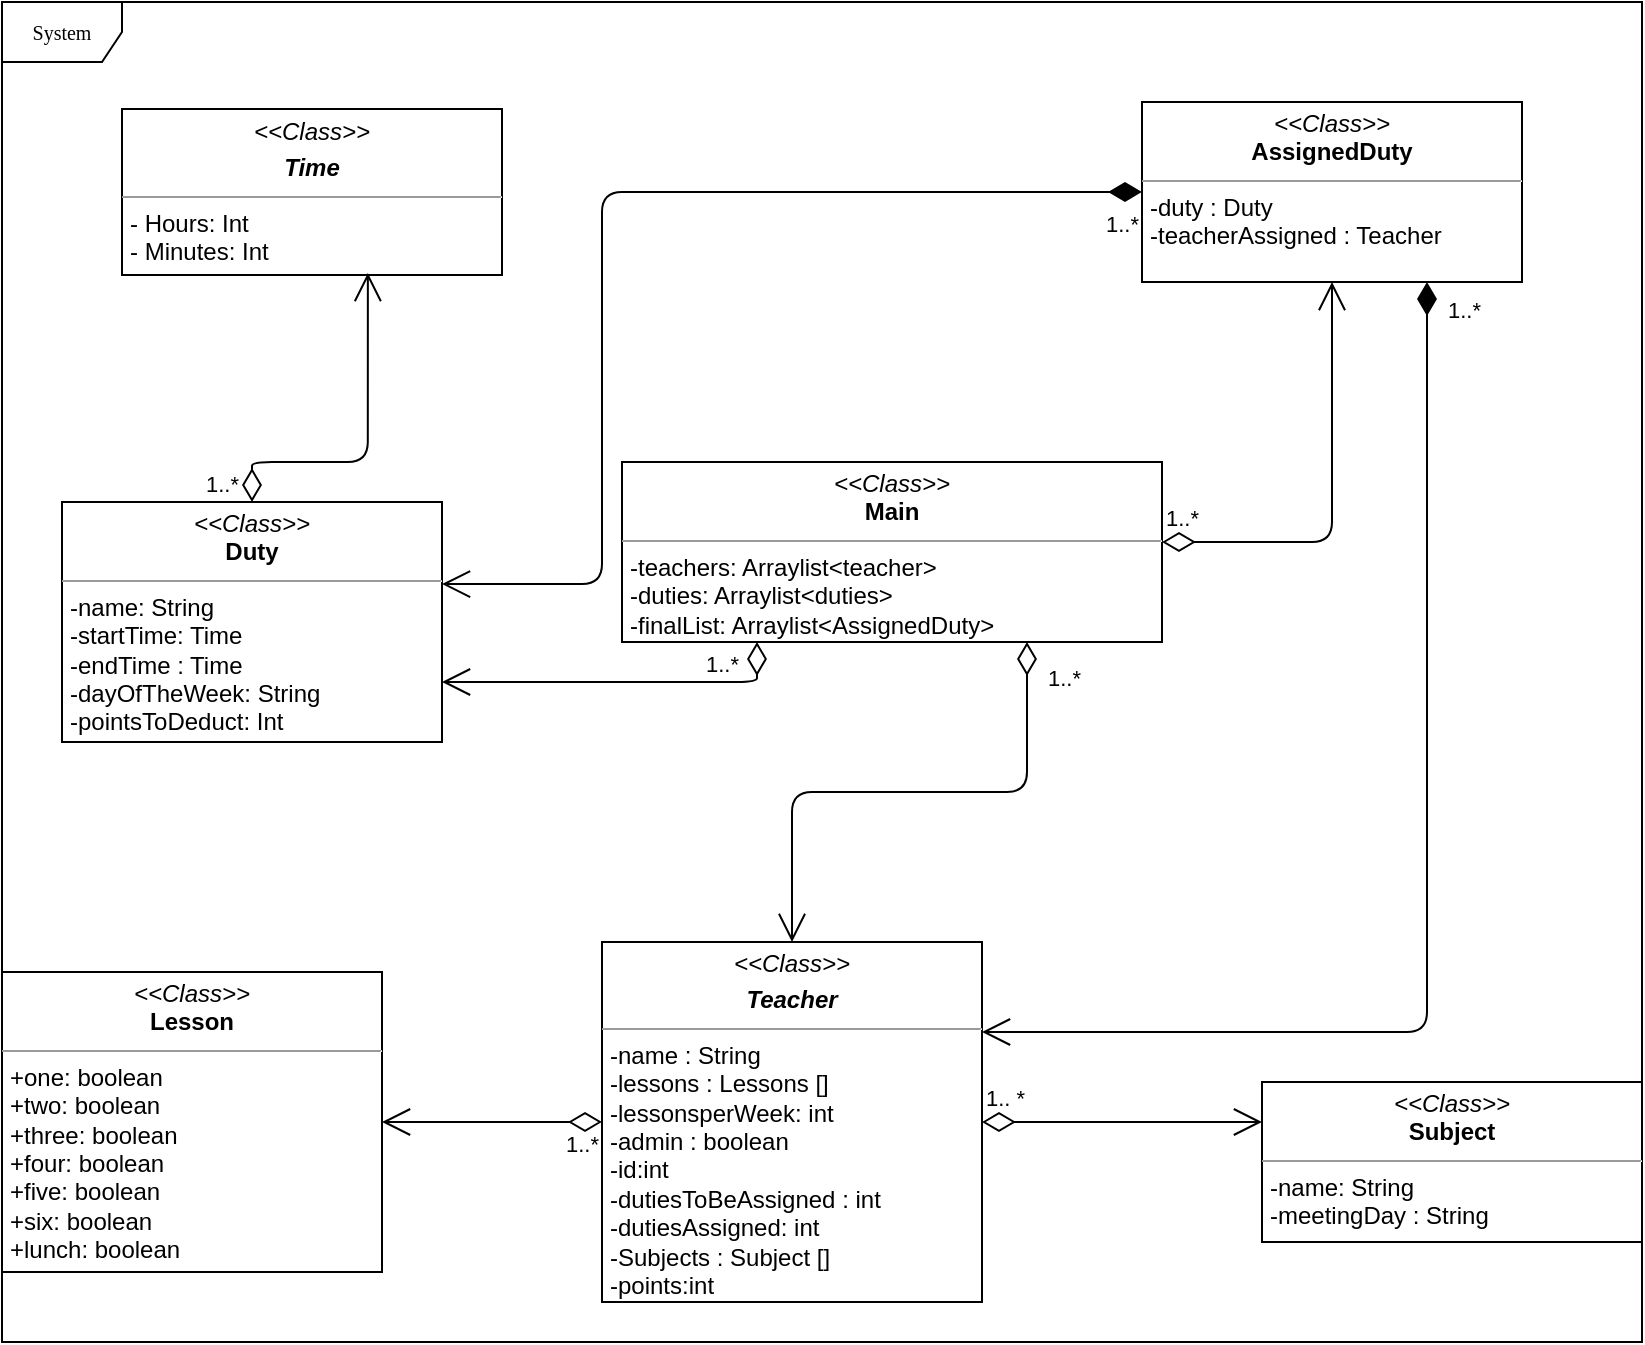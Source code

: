 <mxfile version="13.9.9" type="device"><diagram name="Page-1" id="c4acf3e9-155e-7222-9cf6-157b1a14988f"><mxGraphModel dx="1186" dy="725" grid="1" gridSize="10" guides="1" tooltips="1" connect="1" arrows="1" fold="1" page="1" pageScale="1" pageWidth="850" pageHeight="1100" background="#ffffff" math="0" shadow="0"><root><mxCell id="0"/><mxCell id="1" parent="0"/><mxCell id="17acba5748e5396b-1" value="System" style="shape=umlFrame;whiteSpace=wrap;html=1;rounded=0;shadow=0;comic=0;labelBackgroundColor=none;strokeWidth=1;fontFamily=Verdana;fontSize=10;align=center;" parent="1" vertex="1"><mxGeometry x="20" y="30" width="820" height="670" as="geometry"/></mxCell><mxCell id="5d2195bd80daf111-12" value="&lt;p style=&quot;margin: 0px ; margin-top: 4px ; text-align: center&quot;&gt;&lt;i&gt;&amp;lt;&amp;lt;Class&amp;gt;&amp;gt;&lt;/i&gt;&lt;br&gt;&lt;b&gt;Lesson&lt;/b&gt;&lt;/p&gt;&lt;hr size=&quot;1&quot;&gt;&lt;p style=&quot;margin: 0px ; margin-left: 4px&quot;&gt;+one: boolean&lt;br&gt;+two: boolean&lt;/p&gt;&lt;p style=&quot;margin: 0px ; margin-left: 4px&quot;&gt;+three: boolean&lt;/p&gt;&lt;p style=&quot;margin: 0px ; margin-left: 4px&quot;&gt;+four: boolean&lt;/p&gt;&lt;p style=&quot;margin: 0px ; margin-left: 4px&quot;&gt;+five: boolean&lt;/p&gt;&lt;p style=&quot;margin: 0px ; margin-left: 4px&quot;&gt;+six: boolean&lt;/p&gt;&lt;p style=&quot;margin: 0px ; margin-left: 4px&quot;&gt;+lunch: boolean&lt;/p&gt;&lt;p style=&quot;margin: 0px ; margin-left: 4px&quot;&gt;&lt;br&gt;&lt;/p&gt;" style="verticalAlign=top;align=left;overflow=fill;fontSize=12;fontFamily=Helvetica;html=1;rounded=0;shadow=0;comic=0;labelBackgroundColor=none;strokeWidth=1" parent="1" vertex="1"><mxGeometry x="20" y="515" width="190" height="150" as="geometry"/></mxCell><mxCell id="5d2195bd80daf111-15" value="&lt;p style=&quot;margin: 0px ; margin-top: 4px ; text-align: center&quot;&gt;&lt;i&gt;&amp;lt;&amp;lt;Class&amp;gt;&amp;gt;&lt;/i&gt;&lt;br&gt;&lt;b&gt;Main&lt;/b&gt;&lt;/p&gt;&lt;hr size=&quot;1&quot;&gt;&lt;p style=&quot;margin: 0px ; margin-left: 4px&quot;&gt;-teachers: Arraylist&amp;lt;teacher&amp;gt;&lt;br&gt;-duties: Arraylist&amp;lt;duties&amp;gt;&lt;/p&gt;&lt;p style=&quot;margin: 0px ; margin-left: 4px&quot;&gt;-finalList: Arraylist&amp;lt;AssignedDuty&amp;gt;&lt;/p&gt;&lt;p style=&quot;margin: 0px ; margin-left: 4px&quot;&gt;&lt;br&gt;&lt;/p&gt;" style="verticalAlign=top;align=left;overflow=fill;fontSize=12;fontFamily=Helvetica;html=1;rounded=0;shadow=0;comic=0;labelBackgroundColor=none;strokeWidth=1" parent="1" vertex="1"><mxGeometry x="330" y="260" width="270" height="90" as="geometry"/></mxCell><mxCell id="5d2195bd80daf111-18" value="&lt;p style=&quot;margin: 0px ; margin-top: 4px ; text-align: center&quot;&gt;&lt;i&gt;&amp;lt;&amp;lt;Class&amp;gt;&amp;gt;&lt;/i&gt;&lt;/p&gt;&lt;p style=&quot;margin: 0px ; margin-top: 4px ; text-align: center&quot;&gt;&lt;b&gt;&lt;i&gt;Time&lt;/i&gt;&lt;br&gt;&lt;/b&gt;&lt;/p&gt;&lt;hr size=&quot;1&quot;&gt;&lt;p style=&quot;margin: 0px ; margin-left: 4px&quot;&gt;- Hours: Int&lt;br&gt;- Minutes: Int&lt;/p&gt;&lt;p style=&quot;margin: 0px ; margin-left: 4px&quot;&gt;&lt;br&gt;&lt;/p&gt;" style="verticalAlign=top;align=left;overflow=fill;fontSize=12;fontFamily=Helvetica;html=1;rounded=0;shadow=0;comic=0;labelBackgroundColor=none;strokeWidth=1" parent="1" vertex="1"><mxGeometry x="80" y="83.5" width="190" height="83" as="geometry"/></mxCell><mxCell id="5d2195bd80daf111-19" value="&lt;p style=&quot;margin: 0px ; margin-top: 4px ; text-align: center&quot;&gt;&lt;i&gt;&amp;lt;&amp;lt;Class&amp;gt;&amp;gt;&lt;/i&gt;&lt;br&gt;&lt;b&gt;Duty&lt;/b&gt;&lt;/p&gt;&lt;hr size=&quot;1&quot;&gt;&lt;p style=&quot;margin: 0px ; margin-left: 4px&quot;&gt;-name: String&lt;br&gt;-startTime: Time&lt;/p&gt;&lt;p style=&quot;margin: 0px ; margin-left: 4px&quot;&gt;-endTime : Time&lt;/p&gt;&lt;p style=&quot;margin: 0px ; margin-left: 4px&quot;&gt;-dayOfTheWeek: String&lt;/p&gt;&lt;p style=&quot;margin: 0px ; margin-left: 4px&quot;&gt;-pointsToDeduct: Int&lt;/p&gt;&lt;p style=&quot;margin: 0px ; margin-left: 4px&quot;&gt;&lt;br&gt;&lt;/p&gt;" style="verticalAlign=top;align=left;overflow=fill;fontSize=12;fontFamily=Helvetica;html=1;rounded=0;shadow=0;comic=0;labelBackgroundColor=none;strokeWidth=1" parent="1" vertex="1"><mxGeometry x="50" y="280" width="190" height="120" as="geometry"/></mxCell><mxCell id="5d2195bd80daf111-20" value="&lt;p style=&quot;margin: 0px ; margin-top: 4px ; text-align: center&quot;&gt;&lt;i&gt;&amp;lt;&amp;lt;Class&amp;gt;&amp;gt;&lt;/i&gt;&lt;br&gt;&lt;/p&gt;&lt;p style=&quot;margin: 0px ; margin-top: 4px ; text-align: center&quot;&gt;&lt;b&gt;&lt;i&gt;Teacher&lt;/i&gt;&lt;/b&gt;&lt;/p&gt;&lt;hr size=&quot;1&quot;&gt;&lt;p style=&quot;margin: 0px ; margin-left: 4px&quot;&gt;-name : String&lt;/p&gt;&lt;p style=&quot;margin: 0px ; margin-left: 4px&quot;&gt;-lessons : Lessons []&lt;/p&gt;&lt;p style=&quot;margin: 0px ; margin-left: 4px&quot;&gt;-lessonsperWeek: int&lt;/p&gt;&lt;p style=&quot;margin: 0px ; margin-left: 4px&quot;&gt;-admin : boolean&lt;/p&gt;&lt;p style=&quot;margin: 0px ; margin-left: 4px&quot;&gt;-id:int&lt;/p&gt;&lt;p style=&quot;margin: 0px ; margin-left: 4px&quot;&gt;-dutiesToBeAssigned : int&lt;/p&gt;&lt;p style=&quot;margin: 0px ; margin-left: 4px&quot;&gt;-dutiesAssigned: int&lt;/p&gt;&lt;p style=&quot;margin: 0px ; margin-left: 4px&quot;&gt;-Subjects : Subject []&lt;/p&gt;&lt;p style=&quot;margin: 0px ; margin-left: 4px&quot;&gt;-points:int&lt;/p&gt;" style="verticalAlign=top;align=left;overflow=fill;fontSize=12;fontFamily=Helvetica;html=1;rounded=0;shadow=0;comic=0;labelBackgroundColor=none;strokeWidth=1" parent="1" vertex="1"><mxGeometry x="320" y="500" width="190" height="180" as="geometry"/></mxCell><mxCell id="4yt09IdOABRDSL4QT7EW-1" value="&lt;p style=&quot;margin: 0px ; margin-top: 4px ; text-align: center&quot;&gt;&lt;i&gt;&amp;lt;&amp;lt;Class&amp;gt;&amp;gt;&lt;/i&gt;&lt;br&gt;&lt;b&gt;Subject&lt;/b&gt;&lt;/p&gt;&lt;hr size=&quot;1&quot;&gt;&lt;p style=&quot;margin: 0px ; margin-left: 4px&quot;&gt;-name: String&lt;/p&gt;&lt;p style=&quot;margin: 0px ; margin-left: 4px&quot;&gt;-meetingDay : String&lt;/p&gt;&lt;p style=&quot;margin: 0px ; margin-left: 4px&quot;&gt;&lt;br&gt;&lt;/p&gt;" style="verticalAlign=top;align=left;overflow=fill;fontSize=12;fontFamily=Helvetica;html=1;rounded=0;shadow=0;comic=0;labelBackgroundColor=none;strokeWidth=1" parent="1" vertex="1"><mxGeometry x="650" y="570" width="190" height="80" as="geometry"/></mxCell><mxCell id="4yt09IdOABRDSL4QT7EW-6" value="1.. *" style="endArrow=open;html=1;endSize=12;startArrow=diamondThin;startSize=14;startFill=0;edgeStyle=orthogonalEdgeStyle;align=left;verticalAlign=bottom;entryX=0;entryY=0.25;entryDx=0;entryDy=0;exitX=1;exitY=0.5;exitDx=0;exitDy=0;" parent="1" target="4yt09IdOABRDSL4QT7EW-1" edge="1" source="5d2195bd80daf111-20"><mxGeometry x="-1" y="3" relative="1" as="geometry"><mxPoint x="510" y="540" as="sourcePoint"/><mxPoint x="670" y="540" as="targetPoint"/></mxGeometry></mxCell><mxCell id="4yt09IdOABRDSL4QT7EW-7" value="1..*" style="endArrow=open;html=1;endSize=12;startArrow=diamondThin;startSize=14;startFill=0;edgeStyle=orthogonalEdgeStyle;align=left;verticalAlign=bottom;entryX=1;entryY=0.5;entryDx=0;entryDy=0;exitX=0;exitY=0.5;exitDx=0;exitDy=0;" parent="1" source="5d2195bd80daf111-20" target="5d2195bd80daf111-12" edge="1"><mxGeometry x="-0.636" y="20" relative="1" as="geometry"><mxPoint x="265" y="390" as="sourcePoint"/><mxPoint x="425" y="390" as="targetPoint"/><mxPoint as="offset"/></mxGeometry></mxCell><mxCell id="4yt09IdOABRDSL4QT7EW-8" value="1..*" style="endArrow=open;html=1;endSize=12;startArrow=diamondThin;startSize=14;startFill=0;edgeStyle=orthogonalEdgeStyle;align=left;verticalAlign=bottom;exitX=0.5;exitY=0;exitDx=0;exitDy=0;entryX=0.647;entryY=0.988;entryDx=0;entryDy=0;entryPerimeter=0;" parent="1" source="5d2195bd80daf111-19" target="5d2195bd80daf111-18" edge="1"><mxGeometry x="-1" y="25" relative="1" as="geometry"><mxPoint x="340" y="350" as="sourcePoint"/><mxPoint x="500" y="350" as="targetPoint"/><Array as="points"><mxPoint x="145" y="260"/><mxPoint x="203" y="260"/></Array><mxPoint as="offset"/></mxGeometry></mxCell><mxCell id="4yt09IdOABRDSL4QT7EW-12" value="&lt;p style=&quot;margin: 0px ; margin-top: 4px ; text-align: center&quot;&gt;&lt;i&gt;&amp;lt;&amp;lt;Class&amp;gt;&amp;gt;&lt;/i&gt;&lt;br&gt;&lt;b&gt;AssignedDuty&lt;/b&gt;&lt;/p&gt;&lt;hr size=&quot;1&quot;&gt;&lt;p style=&quot;margin: 0px ; margin-left: 4px&quot;&gt;-duty : Duty&lt;/p&gt;&lt;p style=&quot;margin: 0px ; margin-left: 4px&quot;&gt;-teacherAssigned : Teacher&lt;/p&gt;&lt;p style=&quot;margin: 0px ; margin-left: 4px&quot;&gt;&lt;br&gt;&lt;/p&gt;" style="verticalAlign=top;align=left;overflow=fill;fontSize=12;fontFamily=Helvetica;html=1;rounded=0;shadow=0;comic=0;labelBackgroundColor=none;strokeWidth=1" parent="1" vertex="1"><mxGeometry x="590" y="80" width="190" height="90" as="geometry"/></mxCell><mxCell id="7-lzRdIWIkql29zeooBB-1" value="1..*" style="endArrow=open;html=1;endSize=12;startArrow=diamondThin;startSize=14;startFill=0;edgeStyle=orthogonalEdgeStyle;align=left;verticalAlign=bottom;entryX=0.5;entryY=0;entryDx=0;entryDy=0;exitX=0.75;exitY=1;exitDx=0;exitDy=0;" edge="1" parent="1" source="5d2195bd80daf111-15" target="5d2195bd80daf111-20"><mxGeometry x="-0.797" y="8" relative="1" as="geometry"><mxPoint x="340" y="350" as="sourcePoint"/><mxPoint x="500" y="350" as="targetPoint"/><mxPoint as="offset"/></mxGeometry></mxCell><mxCell id="7-lzRdIWIkql29zeooBB-2" value="1..*" style="endArrow=open;html=1;endSize=12;startArrow=diamondThin;startSize=14;startFill=0;edgeStyle=orthogonalEdgeStyle;align=left;verticalAlign=bottom;entryX=1;entryY=0.75;entryDx=0;entryDy=0;exitX=0.25;exitY=1;exitDx=0;exitDy=0;" edge="1" parent="1" source="5d2195bd80daf111-15" target="5d2195bd80daf111-19"><mxGeometry x="-0.465" relative="1" as="geometry"><mxPoint x="340" y="350" as="sourcePoint"/><mxPoint x="500" y="350" as="targetPoint"/><mxPoint as="offset"/></mxGeometry></mxCell><mxCell id="7-lzRdIWIkql29zeooBB-3" value="1..*" style="endArrow=open;html=1;endSize=12;startArrow=diamondThin;startSize=14;startFill=0;edgeStyle=orthogonalEdgeStyle;align=left;verticalAlign=bottom;entryX=0.5;entryY=1;entryDx=0;entryDy=0;" edge="1" parent="1" target="4yt09IdOABRDSL4QT7EW-12"><mxGeometry x="-1" y="3" relative="1" as="geometry"><mxPoint x="600" y="300" as="sourcePoint"/><mxPoint x="760" y="300" as="targetPoint"/><Array as="points"><mxPoint x="685" y="300"/></Array></mxGeometry></mxCell><mxCell id="7-lzRdIWIkql29zeooBB-4" value="1..*" style="endArrow=open;html=1;endSize=12;startArrow=diamondThin;startSize=14;startFill=1;edgeStyle=orthogonalEdgeStyle;align=left;verticalAlign=bottom;exitX=0.75;exitY=1;exitDx=0;exitDy=0;entryX=1;entryY=0.25;entryDx=0;entryDy=0;" edge="1" parent="1" source="4yt09IdOABRDSL4QT7EW-12" target="5d2195bd80daf111-20"><mxGeometry x="-0.924" y="8" relative="1" as="geometry"><mxPoint x="720" y="190" as="sourcePoint"/><mxPoint x="880" y="190" as="targetPoint"/><mxPoint as="offset"/></mxGeometry></mxCell><mxCell id="7-lzRdIWIkql29zeooBB-5" value="1..*" style="endArrow=open;html=1;endSize=12;startArrow=diamondThin;startSize=14;startFill=1;edgeStyle=orthogonalEdgeStyle;align=left;verticalAlign=bottom;exitX=0;exitY=0.5;exitDx=0;exitDy=0;entryX=1;entryY=0.342;entryDx=0;entryDy=0;entryPerimeter=0;" edge="1" parent="1" source="4yt09IdOABRDSL4QT7EW-12" target="5d2195bd80daf111-19"><mxGeometry x="-0.927" y="25" relative="1" as="geometry"><mxPoint x="480" y="220" as="sourcePoint"/><mxPoint x="640" y="220" as="targetPoint"/><Array as="points"><mxPoint x="320" y="125"/><mxPoint x="320" y="321"/></Array><mxPoint as="offset"/></mxGeometry></mxCell></root></mxGraphModel></diagram></mxfile>